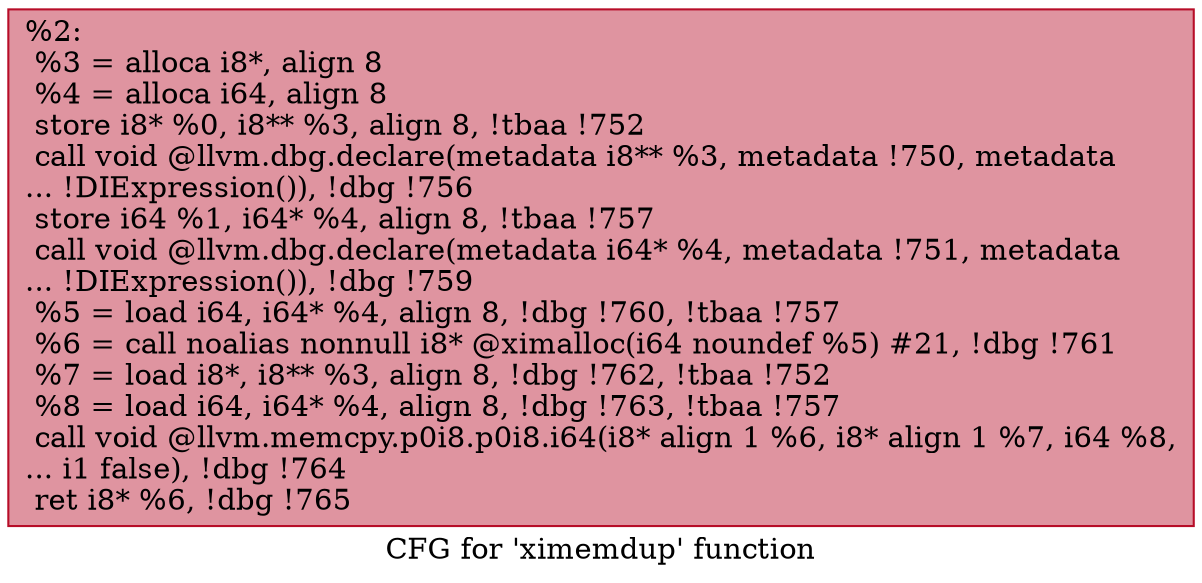 digraph "CFG for 'ximemdup' function" {
	label="CFG for 'ximemdup' function";

	Node0x188b6e0 [shape=record,color="#b70d28ff", style=filled, fillcolor="#b70d2870",label="{%2:\l  %3 = alloca i8*, align 8\l  %4 = alloca i64, align 8\l  store i8* %0, i8** %3, align 8, !tbaa !752\l  call void @llvm.dbg.declare(metadata i8** %3, metadata !750, metadata\l... !DIExpression()), !dbg !756\l  store i64 %1, i64* %4, align 8, !tbaa !757\l  call void @llvm.dbg.declare(metadata i64* %4, metadata !751, metadata\l... !DIExpression()), !dbg !759\l  %5 = load i64, i64* %4, align 8, !dbg !760, !tbaa !757\l  %6 = call noalias nonnull i8* @ximalloc(i64 noundef %5) #21, !dbg !761\l  %7 = load i8*, i8** %3, align 8, !dbg !762, !tbaa !752\l  %8 = load i64, i64* %4, align 8, !dbg !763, !tbaa !757\l  call void @llvm.memcpy.p0i8.p0i8.i64(i8* align 1 %6, i8* align 1 %7, i64 %8,\l... i1 false), !dbg !764\l  ret i8* %6, !dbg !765\l}"];
}
